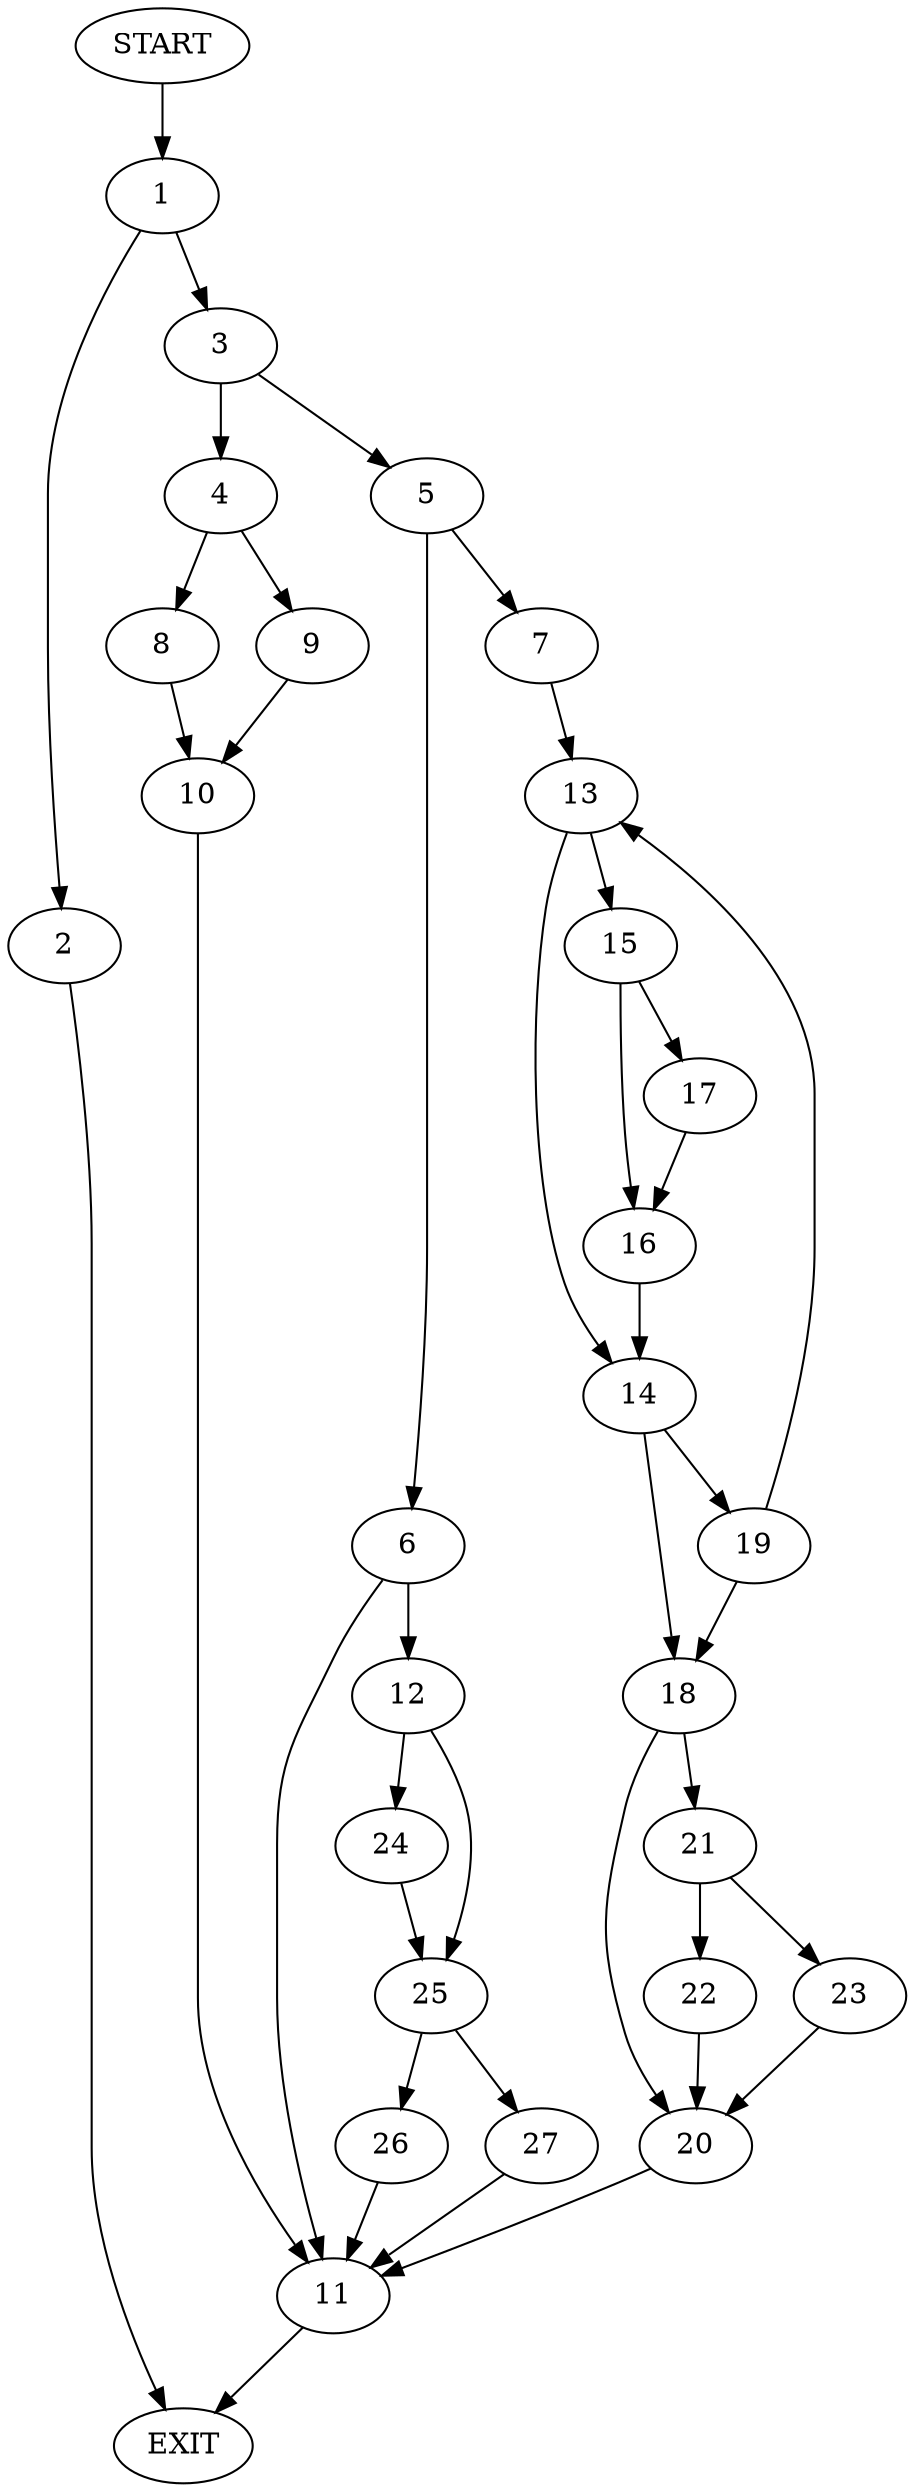 digraph {
0 [label="START"]
28 [label="EXIT"]
0 -> 1
1 -> 2
1 -> 3
3 -> 4
3 -> 5
2 -> 28
5 -> 6
5 -> 7
4 -> 8
4 -> 9
8 -> 10
9 -> 10
10 -> 11
11 -> 28
6 -> 12
6 -> 11
7 -> 13
13 -> 14
13 -> 15
15 -> 16
15 -> 17
14 -> 18
14 -> 19
16 -> 14
17 -> 16
18 -> 20
18 -> 21
19 -> 13
19 -> 18
20 -> 11
21 -> 22
21 -> 23
23 -> 20
22 -> 20
12 -> 24
12 -> 25
25 -> 26
25 -> 27
24 -> 25
27 -> 11
26 -> 11
}
